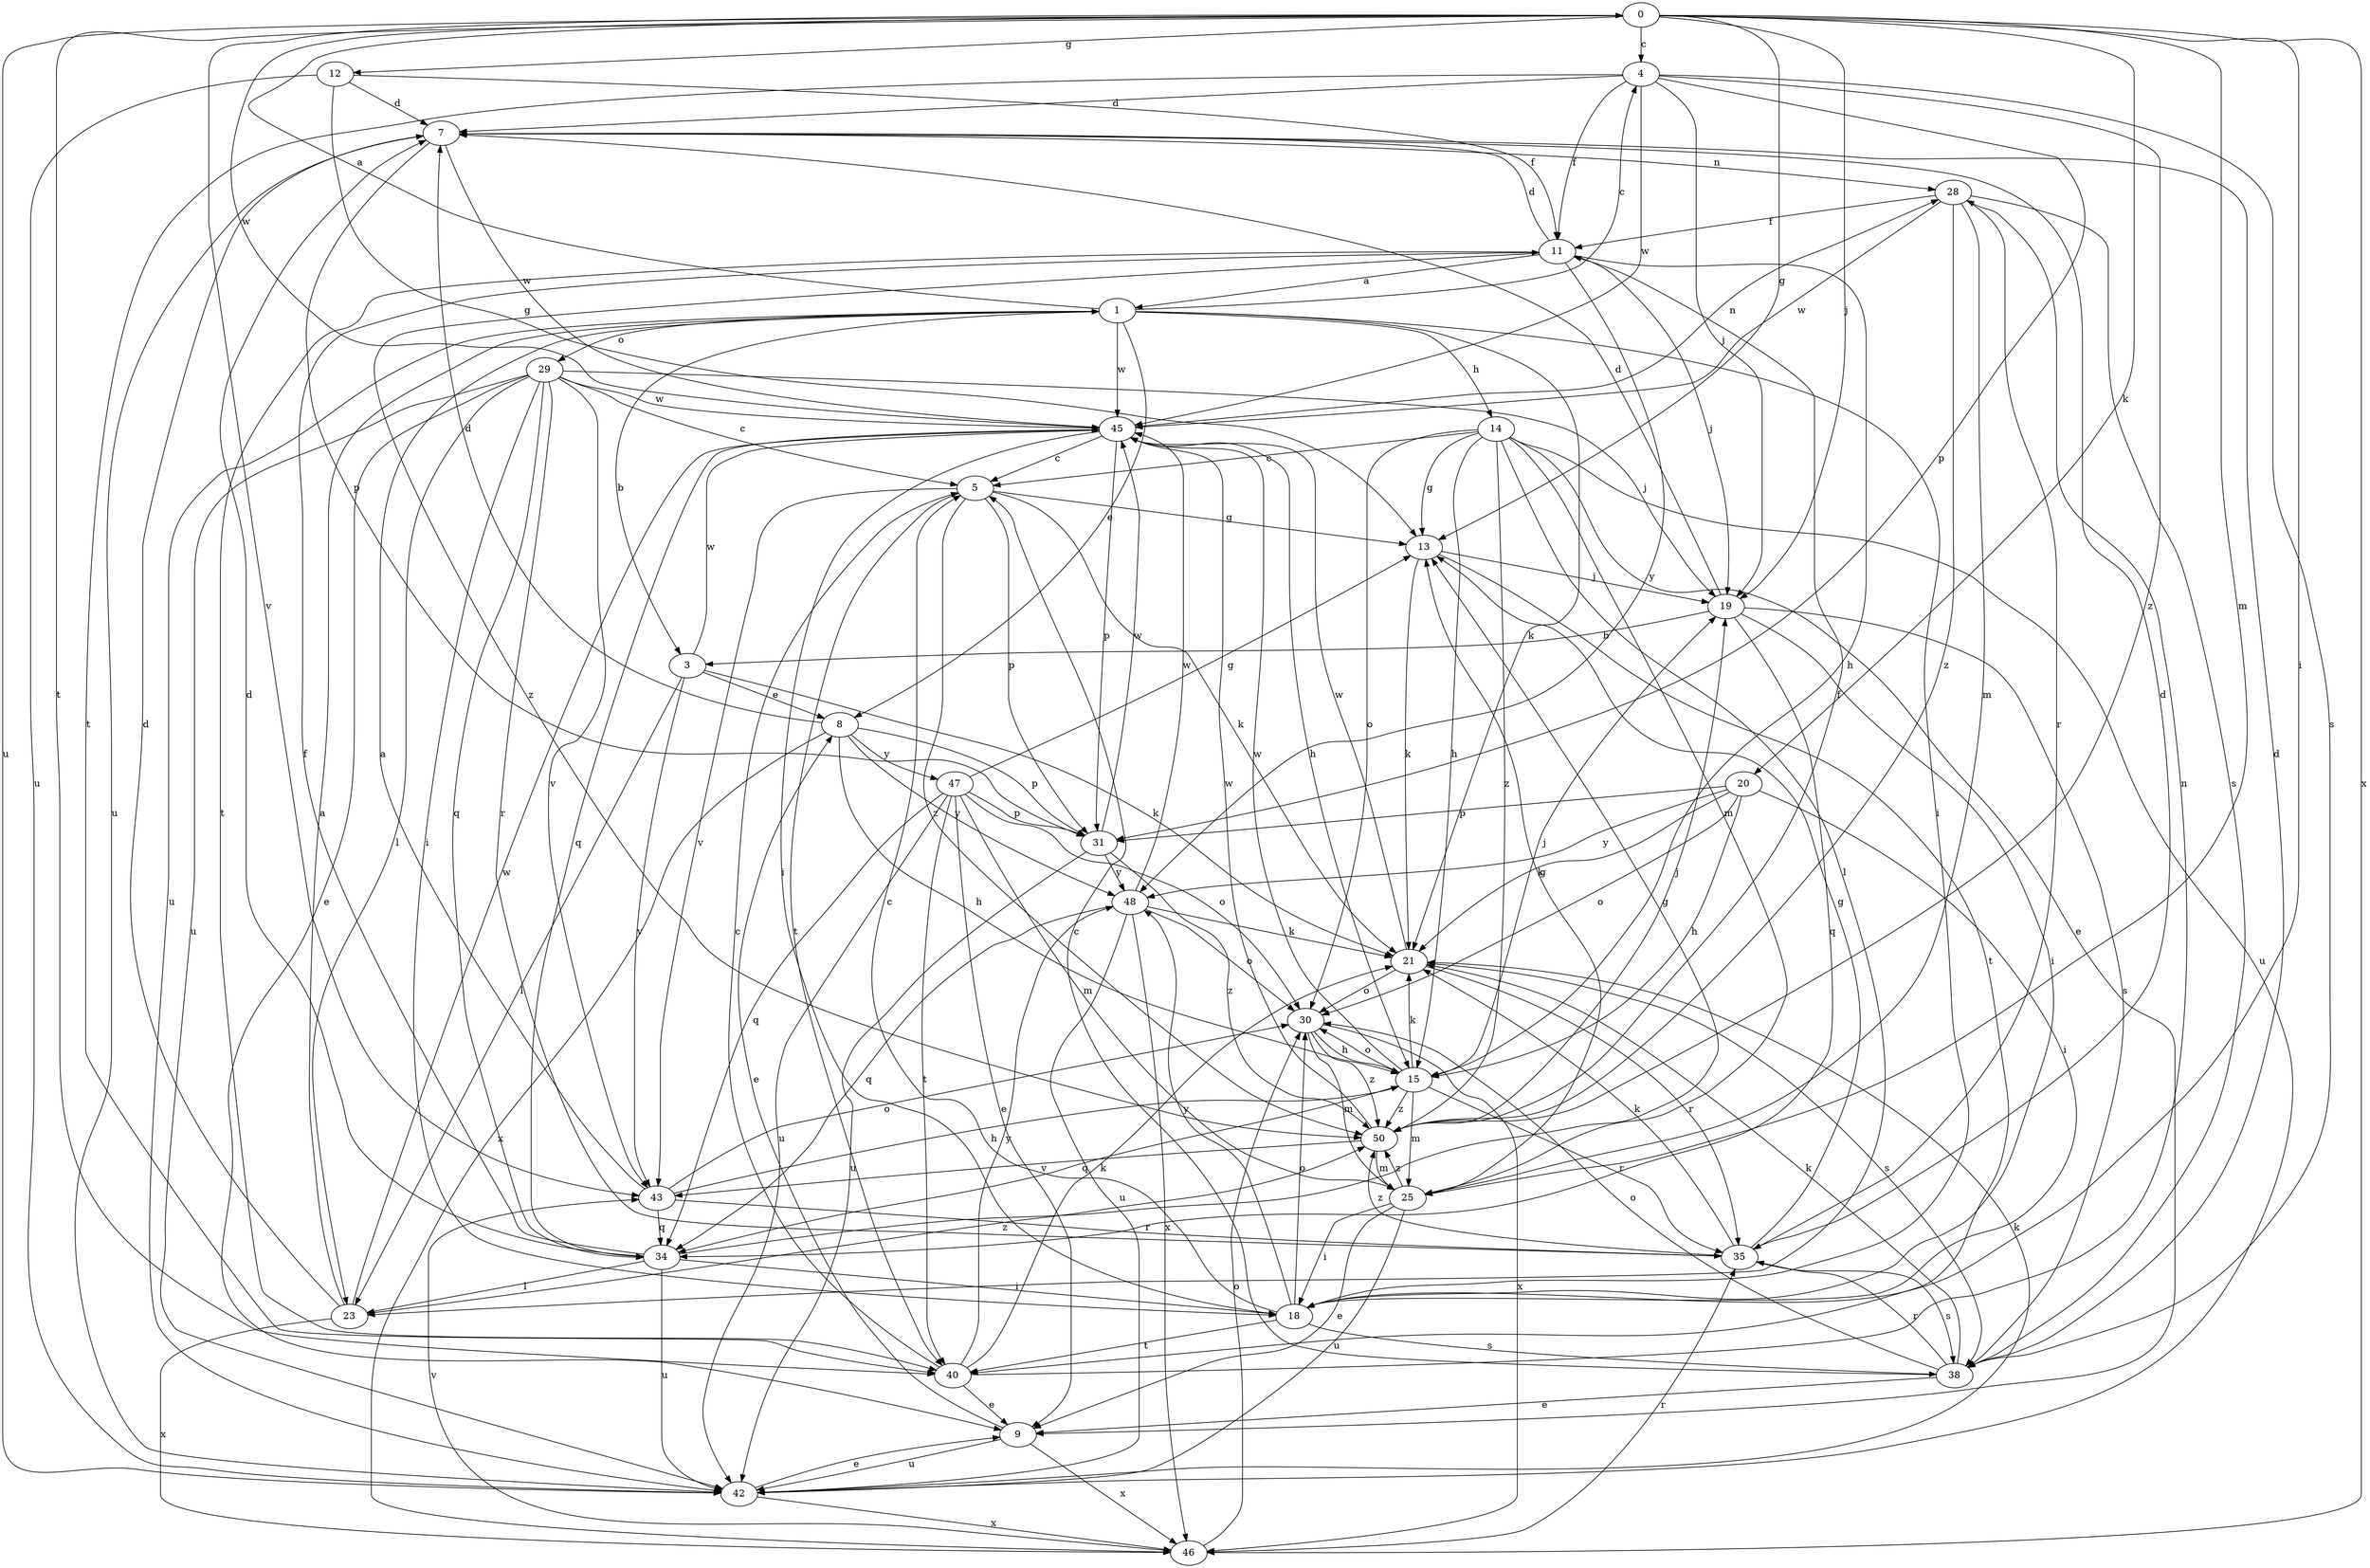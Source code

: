 strict digraph  {
0;
1;
3;
4;
5;
7;
8;
9;
11;
12;
13;
14;
15;
18;
19;
20;
21;
23;
25;
28;
29;
30;
31;
34;
35;
38;
40;
42;
43;
45;
46;
47;
48;
50;
0 -> 4  [label=c];
0 -> 12  [label=g];
0 -> 13  [label=g];
0 -> 18  [label=i];
0 -> 19  [label=j];
0 -> 20  [label=k];
0 -> 25  [label=m];
0 -> 40  [label=t];
0 -> 42  [label=u];
0 -> 43  [label=v];
0 -> 45  [label=w];
0 -> 46  [label=x];
1 -> 0  [label=a];
1 -> 3  [label=b];
1 -> 4  [label=c];
1 -> 8  [label=e];
1 -> 14  [label=h];
1 -> 18  [label=i];
1 -> 21  [label=k];
1 -> 29  [label=o];
1 -> 42  [label=u];
1 -> 45  [label=w];
3 -> 8  [label=e];
3 -> 21  [label=k];
3 -> 23  [label=l];
3 -> 43  [label=v];
3 -> 45  [label=w];
4 -> 7  [label=d];
4 -> 11  [label=f];
4 -> 19  [label=j];
4 -> 31  [label=p];
4 -> 38  [label=s];
4 -> 40  [label=t];
4 -> 45  [label=w];
4 -> 50  [label=z];
5 -> 13  [label=g];
5 -> 21  [label=k];
5 -> 31  [label=p];
5 -> 40  [label=t];
5 -> 43  [label=v];
5 -> 50  [label=z];
7 -> 28  [label=n];
7 -> 31  [label=p];
7 -> 42  [label=u];
7 -> 45  [label=w];
8 -> 7  [label=d];
8 -> 15  [label=h];
8 -> 31  [label=p];
8 -> 46  [label=x];
8 -> 47  [label=y];
8 -> 48  [label=y];
9 -> 8  [label=e];
9 -> 42  [label=u];
9 -> 46  [label=x];
11 -> 1  [label=a];
11 -> 7  [label=d];
11 -> 15  [label=h];
11 -> 19  [label=j];
11 -> 40  [label=t];
11 -> 48  [label=y];
11 -> 50  [label=z];
12 -> 7  [label=d];
12 -> 11  [label=f];
12 -> 13  [label=g];
12 -> 42  [label=u];
13 -> 19  [label=j];
13 -> 21  [label=k];
13 -> 40  [label=t];
14 -> 5  [label=c];
14 -> 9  [label=e];
14 -> 13  [label=g];
14 -> 15  [label=h];
14 -> 23  [label=l];
14 -> 25  [label=m];
14 -> 30  [label=o];
14 -> 42  [label=u];
14 -> 50  [label=z];
15 -> 19  [label=j];
15 -> 21  [label=k];
15 -> 25  [label=m];
15 -> 30  [label=o];
15 -> 34  [label=q];
15 -> 35  [label=r];
15 -> 45  [label=w];
15 -> 50  [label=z];
18 -> 5  [label=c];
18 -> 30  [label=o];
18 -> 38  [label=s];
18 -> 40  [label=t];
18 -> 48  [label=y];
19 -> 3  [label=b];
19 -> 7  [label=d];
19 -> 18  [label=i];
19 -> 34  [label=q];
19 -> 38  [label=s];
20 -> 15  [label=h];
20 -> 18  [label=i];
20 -> 21  [label=k];
20 -> 30  [label=o];
20 -> 31  [label=p];
20 -> 48  [label=y];
21 -> 30  [label=o];
21 -> 35  [label=r];
21 -> 38  [label=s];
21 -> 45  [label=w];
23 -> 1  [label=a];
23 -> 7  [label=d];
23 -> 45  [label=w];
23 -> 46  [label=x];
23 -> 50  [label=z];
25 -> 9  [label=e];
25 -> 13  [label=g];
25 -> 18  [label=i];
25 -> 42  [label=u];
25 -> 50  [label=z];
28 -> 11  [label=f];
28 -> 25  [label=m];
28 -> 35  [label=r];
28 -> 38  [label=s];
28 -> 45  [label=w];
28 -> 50  [label=z];
29 -> 5  [label=c];
29 -> 9  [label=e];
29 -> 18  [label=i];
29 -> 19  [label=j];
29 -> 23  [label=l];
29 -> 34  [label=q];
29 -> 35  [label=r];
29 -> 42  [label=u];
29 -> 43  [label=v];
29 -> 45  [label=w];
30 -> 15  [label=h];
30 -> 25  [label=m];
30 -> 46  [label=x];
30 -> 50  [label=z];
31 -> 42  [label=u];
31 -> 45  [label=w];
31 -> 48  [label=y];
31 -> 50  [label=z];
34 -> 7  [label=d];
34 -> 11  [label=f];
34 -> 13  [label=g];
34 -> 18  [label=i];
34 -> 23  [label=l];
34 -> 42  [label=u];
35 -> 7  [label=d];
35 -> 13  [label=g];
35 -> 21  [label=k];
35 -> 38  [label=s];
35 -> 50  [label=z];
38 -> 5  [label=c];
38 -> 7  [label=d];
38 -> 9  [label=e];
38 -> 21  [label=k];
38 -> 30  [label=o];
38 -> 35  [label=r];
40 -> 5  [label=c];
40 -> 9  [label=e];
40 -> 21  [label=k];
40 -> 28  [label=n];
40 -> 48  [label=y];
42 -> 9  [label=e];
42 -> 21  [label=k];
42 -> 46  [label=x];
43 -> 1  [label=a];
43 -> 15  [label=h];
43 -> 30  [label=o];
43 -> 34  [label=q];
43 -> 35  [label=r];
45 -> 5  [label=c];
45 -> 15  [label=h];
45 -> 18  [label=i];
45 -> 28  [label=n];
45 -> 31  [label=p];
45 -> 34  [label=q];
46 -> 30  [label=o];
46 -> 35  [label=r];
46 -> 43  [label=v];
47 -> 9  [label=e];
47 -> 13  [label=g];
47 -> 25  [label=m];
47 -> 30  [label=o];
47 -> 31  [label=p];
47 -> 34  [label=q];
47 -> 40  [label=t];
47 -> 42  [label=u];
48 -> 21  [label=k];
48 -> 30  [label=o];
48 -> 34  [label=q];
48 -> 42  [label=u];
48 -> 45  [label=w];
48 -> 46  [label=x];
50 -> 11  [label=f];
50 -> 19  [label=j];
50 -> 25  [label=m];
50 -> 43  [label=v];
50 -> 45  [label=w];
}

